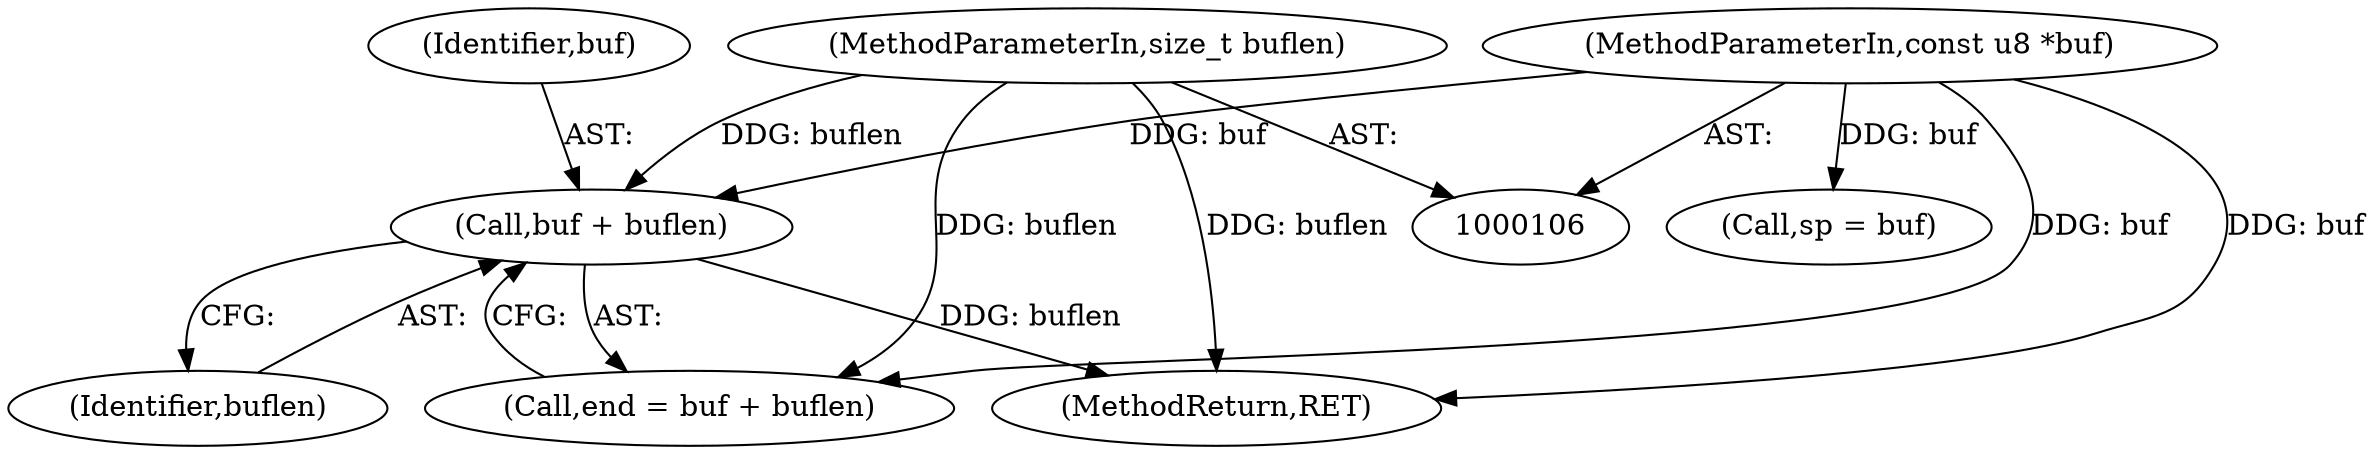 digraph "0_OpenSC_8fe377e93b4b56060e5bbfb6f3142ceaeca744fa_9@pointer" {
"1000139" [label="(Call,buf + buflen)"];
"1000108" [label="(MethodParameterIn,const u8 *buf)"];
"1000109" [label="(MethodParameterIn,size_t buflen)"];
"1000141" [label="(Identifier,buflen)"];
"1000137" [label="(Call,end = buf + buflen)"];
"1000139" [label="(Call,buf + buflen)"];
"1000108" [label="(MethodParameterIn,const u8 *buf)"];
"1000140" [label="(Identifier,buf)"];
"1000109" [label="(MethodParameterIn,size_t buflen)"];
"1000432" [label="(MethodReturn,RET)"];
"1000143" [label="(Call,sp = buf)"];
"1000139" -> "1000137"  [label="AST: "];
"1000139" -> "1000141"  [label="CFG: "];
"1000140" -> "1000139"  [label="AST: "];
"1000141" -> "1000139"  [label="AST: "];
"1000137" -> "1000139"  [label="CFG: "];
"1000139" -> "1000432"  [label="DDG: buflen"];
"1000108" -> "1000139"  [label="DDG: buf"];
"1000109" -> "1000139"  [label="DDG: buflen"];
"1000108" -> "1000106"  [label="AST: "];
"1000108" -> "1000432"  [label="DDG: buf"];
"1000108" -> "1000137"  [label="DDG: buf"];
"1000108" -> "1000143"  [label="DDG: buf"];
"1000109" -> "1000106"  [label="AST: "];
"1000109" -> "1000432"  [label="DDG: buflen"];
"1000109" -> "1000137"  [label="DDG: buflen"];
}
